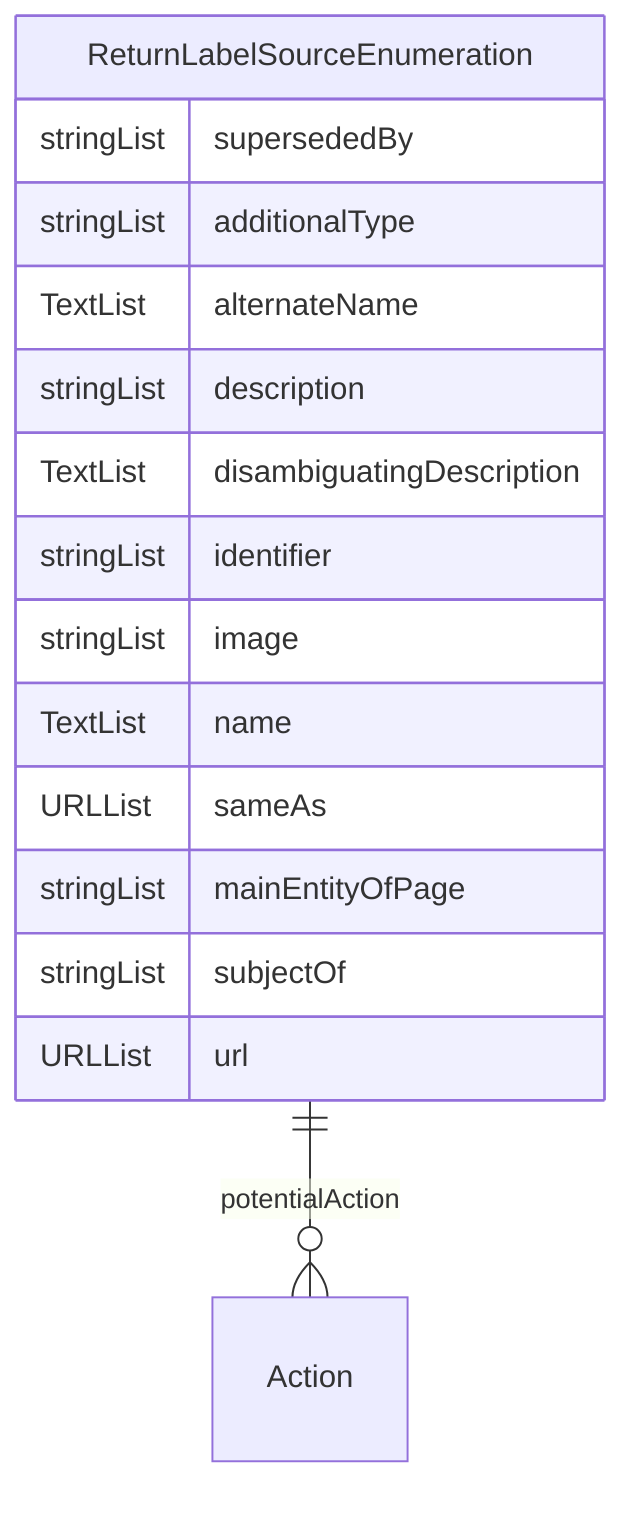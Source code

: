 erDiagram
ReturnLabelSourceEnumeration {
    stringList supersededBy  
    stringList additionalType  
    TextList alternateName  
    stringList description  
    TextList disambiguatingDescription  
    stringList identifier  
    stringList image  
    TextList name  
    URLList sameAs  
    stringList mainEntityOfPage  
    stringList subjectOf  
    URLList url  
}

ReturnLabelSourceEnumeration ||--}o Action : "potentialAction"